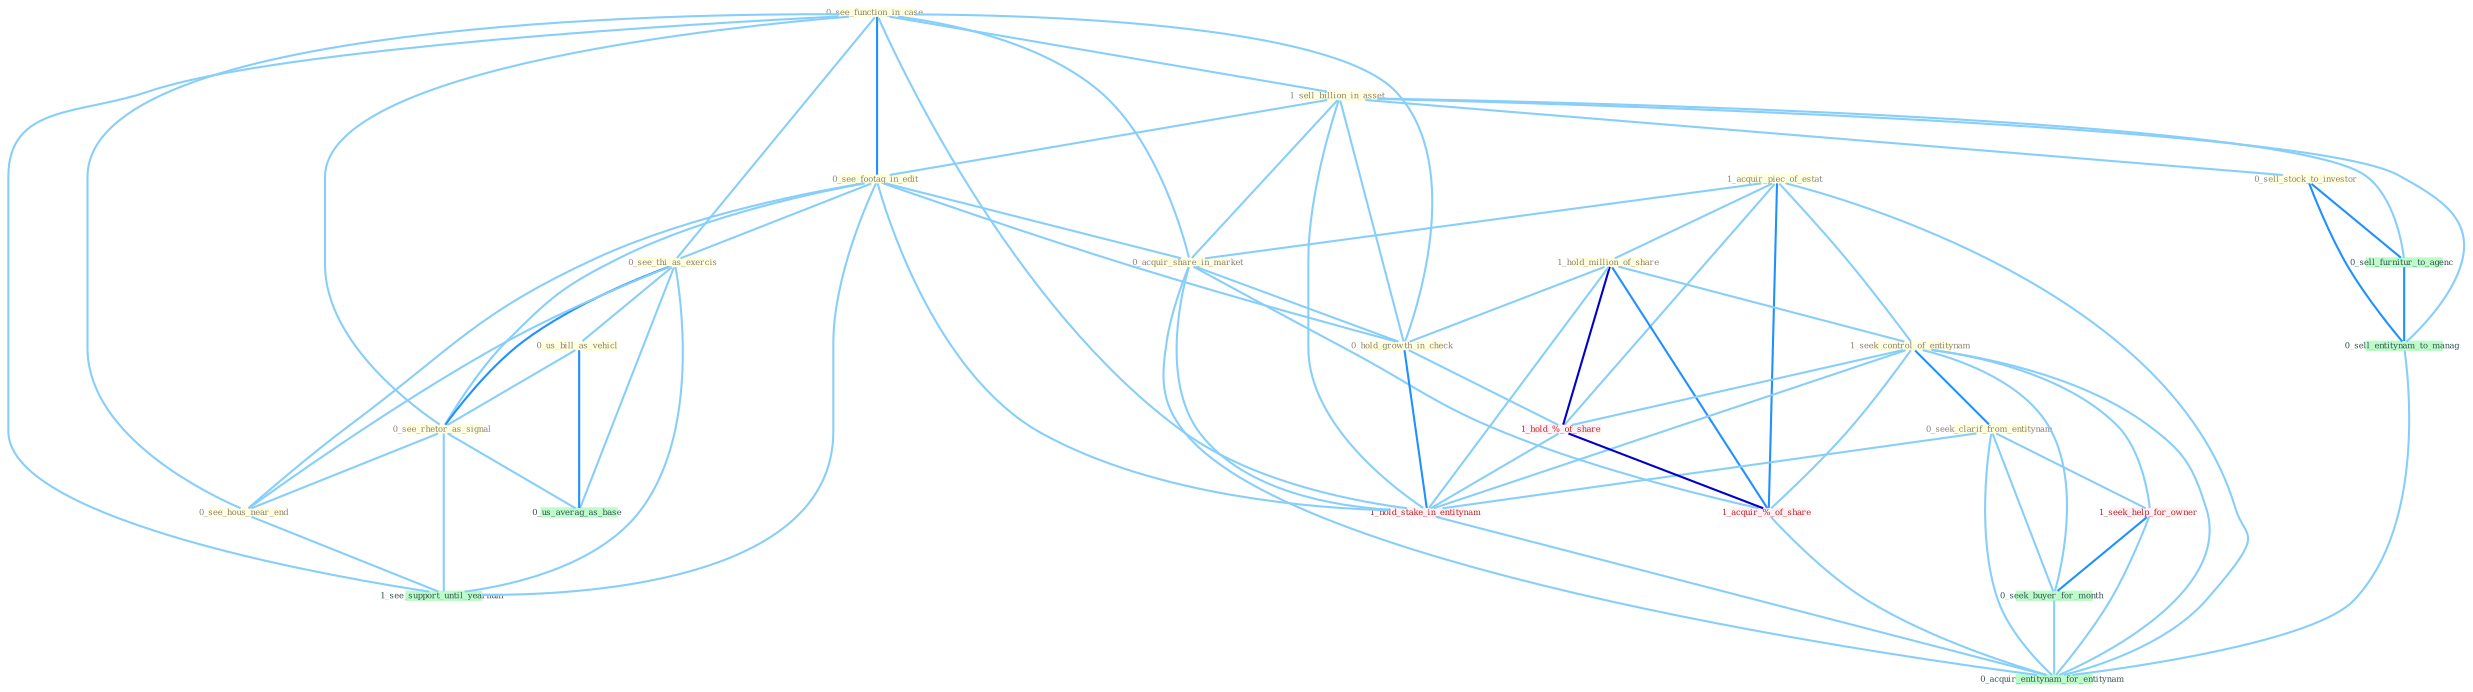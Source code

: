 Graph G{ 
    node
    [shape=polygon,style=filled,width=.5,height=.06,color="#BDFCC9",fixedsize=true,fontsize=4,
    fontcolor="#2f4f4f"];
    {node
    [color="#ffffe0", fontcolor="#8b7d6b"] "0_see_function_in_case " "1_sell_billion_in_asset " "1_acquir_piec_of_estat " "1_hold_million_of_share " "1_seek_control_of_entitynam " "0_see_footag_in_edit " "0_see_thi_as_exercis " "0_sell_stock_to_investor " "0_acquir_share_in_market " "0_us_bill_as_vehicl " "0_see_rhetor_as_signal " "0_hold_growth_in_check " "0_see_hous_near_end " "0_seek_clarif_from_entitynam "}
{node [color="#fff0f5", fontcolor="#b22222"] "1_hold_%_of_share " "1_hold_stake_in_entitynam " "1_seek_help_for_owner " "1_acquir_%_of_share "}
edge [color="#B0E2FF"];

	"0_see_function_in_case " -- "1_sell_billion_in_asset " [w="1", color="#87cefa" ];
	"0_see_function_in_case " -- "0_see_footag_in_edit " [w="2", color="#1e90ff" , len=0.8];
	"0_see_function_in_case " -- "0_see_thi_as_exercis " [w="1", color="#87cefa" ];
	"0_see_function_in_case " -- "0_acquir_share_in_market " [w="1", color="#87cefa" ];
	"0_see_function_in_case " -- "0_see_rhetor_as_signal " [w="1", color="#87cefa" ];
	"0_see_function_in_case " -- "0_hold_growth_in_check " [w="1", color="#87cefa" ];
	"0_see_function_in_case " -- "0_see_hous_near_end " [w="1", color="#87cefa" ];
	"0_see_function_in_case " -- "1_hold_stake_in_entitynam " [w="1", color="#87cefa" ];
	"0_see_function_in_case " -- "1_see_support_until_yearnum " [w="1", color="#87cefa" ];
	"1_sell_billion_in_asset " -- "0_see_footag_in_edit " [w="1", color="#87cefa" ];
	"1_sell_billion_in_asset " -- "0_sell_stock_to_investor " [w="1", color="#87cefa" ];
	"1_sell_billion_in_asset " -- "0_acquir_share_in_market " [w="1", color="#87cefa" ];
	"1_sell_billion_in_asset " -- "0_hold_growth_in_check " [w="1", color="#87cefa" ];
	"1_sell_billion_in_asset " -- "1_hold_stake_in_entitynam " [w="1", color="#87cefa" ];
	"1_sell_billion_in_asset " -- "0_sell_furnitur_to_agenc " [w="1", color="#87cefa" ];
	"1_sell_billion_in_asset " -- "0_sell_entitynam_to_manag " [w="1", color="#87cefa" ];
	"1_acquir_piec_of_estat " -- "1_hold_million_of_share " [w="1", color="#87cefa" ];
	"1_acquir_piec_of_estat " -- "1_seek_control_of_entitynam " [w="1", color="#87cefa" ];
	"1_acquir_piec_of_estat " -- "0_acquir_share_in_market " [w="1", color="#87cefa" ];
	"1_acquir_piec_of_estat " -- "1_hold_%_of_share " [w="1", color="#87cefa" ];
	"1_acquir_piec_of_estat " -- "1_acquir_%_of_share " [w="2", color="#1e90ff" , len=0.8];
	"1_acquir_piec_of_estat " -- "0_acquir_entitynam_for_entitynam " [w="1", color="#87cefa" ];
	"1_hold_million_of_share " -- "1_seek_control_of_entitynam " [w="1", color="#87cefa" ];
	"1_hold_million_of_share " -- "0_hold_growth_in_check " [w="1", color="#87cefa" ];
	"1_hold_million_of_share " -- "1_hold_%_of_share " [w="3", color="#0000cd" , len=0.6];
	"1_hold_million_of_share " -- "1_hold_stake_in_entitynam " [w="1", color="#87cefa" ];
	"1_hold_million_of_share " -- "1_acquir_%_of_share " [w="2", color="#1e90ff" , len=0.8];
	"1_seek_control_of_entitynam " -- "0_seek_clarif_from_entitynam " [w="2", color="#1e90ff" , len=0.8];
	"1_seek_control_of_entitynam " -- "1_hold_%_of_share " [w="1", color="#87cefa" ];
	"1_seek_control_of_entitynam " -- "1_hold_stake_in_entitynam " [w="1", color="#87cefa" ];
	"1_seek_control_of_entitynam " -- "1_seek_help_for_owner " [w="1", color="#87cefa" ];
	"1_seek_control_of_entitynam " -- "0_seek_buyer_for_month " [w="1", color="#87cefa" ];
	"1_seek_control_of_entitynam " -- "1_acquir_%_of_share " [w="1", color="#87cefa" ];
	"1_seek_control_of_entitynam " -- "0_acquir_entitynam_for_entitynam " [w="1", color="#87cefa" ];
	"0_see_footag_in_edit " -- "0_see_thi_as_exercis " [w="1", color="#87cefa" ];
	"0_see_footag_in_edit " -- "0_acquir_share_in_market " [w="1", color="#87cefa" ];
	"0_see_footag_in_edit " -- "0_see_rhetor_as_signal " [w="1", color="#87cefa" ];
	"0_see_footag_in_edit " -- "0_hold_growth_in_check " [w="1", color="#87cefa" ];
	"0_see_footag_in_edit " -- "0_see_hous_near_end " [w="1", color="#87cefa" ];
	"0_see_footag_in_edit " -- "1_hold_stake_in_entitynam " [w="1", color="#87cefa" ];
	"0_see_footag_in_edit " -- "1_see_support_until_yearnum " [w="1", color="#87cefa" ];
	"0_see_thi_as_exercis " -- "0_us_bill_as_vehicl " [w="1", color="#87cefa" ];
	"0_see_thi_as_exercis " -- "0_see_rhetor_as_signal " [w="2", color="#1e90ff" , len=0.8];
	"0_see_thi_as_exercis " -- "0_see_hous_near_end " [w="1", color="#87cefa" ];
	"0_see_thi_as_exercis " -- "1_see_support_until_yearnum " [w="1", color="#87cefa" ];
	"0_see_thi_as_exercis " -- "0_us_averag_as_base " [w="1", color="#87cefa" ];
	"0_sell_stock_to_investor " -- "0_sell_furnitur_to_agenc " [w="2", color="#1e90ff" , len=0.8];
	"0_sell_stock_to_investor " -- "0_sell_entitynam_to_manag " [w="2", color="#1e90ff" , len=0.8];
	"0_acquir_share_in_market " -- "0_hold_growth_in_check " [w="1", color="#87cefa" ];
	"0_acquir_share_in_market " -- "1_hold_stake_in_entitynam " [w="1", color="#87cefa" ];
	"0_acquir_share_in_market " -- "1_acquir_%_of_share " [w="1", color="#87cefa" ];
	"0_acquir_share_in_market " -- "0_acquir_entitynam_for_entitynam " [w="1", color="#87cefa" ];
	"0_us_bill_as_vehicl " -- "0_see_rhetor_as_signal " [w="1", color="#87cefa" ];
	"0_us_bill_as_vehicl " -- "0_us_averag_as_base " [w="2", color="#1e90ff" , len=0.8];
	"0_see_rhetor_as_signal " -- "0_see_hous_near_end " [w="1", color="#87cefa" ];
	"0_see_rhetor_as_signal " -- "1_see_support_until_yearnum " [w="1", color="#87cefa" ];
	"0_see_rhetor_as_signal " -- "0_us_averag_as_base " [w="1", color="#87cefa" ];
	"0_hold_growth_in_check " -- "1_hold_%_of_share " [w="1", color="#87cefa" ];
	"0_hold_growth_in_check " -- "1_hold_stake_in_entitynam " [w="2", color="#1e90ff" , len=0.8];
	"0_see_hous_near_end " -- "1_see_support_until_yearnum " [w="1", color="#87cefa" ];
	"0_seek_clarif_from_entitynam " -- "1_hold_stake_in_entitynam " [w="1", color="#87cefa" ];
	"0_seek_clarif_from_entitynam " -- "1_seek_help_for_owner " [w="1", color="#87cefa" ];
	"0_seek_clarif_from_entitynam " -- "0_seek_buyer_for_month " [w="1", color="#87cefa" ];
	"0_seek_clarif_from_entitynam " -- "0_acquir_entitynam_for_entitynam " [w="1", color="#87cefa" ];
	"1_hold_%_of_share " -- "1_hold_stake_in_entitynam " [w="1", color="#87cefa" ];
	"1_hold_%_of_share " -- "1_acquir_%_of_share " [w="3", color="#0000cd" , len=0.6];
	"1_hold_stake_in_entitynam " -- "0_acquir_entitynam_for_entitynam " [w="1", color="#87cefa" ];
	"1_seek_help_for_owner " -- "0_seek_buyer_for_month " [w="2", color="#1e90ff" , len=0.8];
	"1_seek_help_for_owner " -- "0_acquir_entitynam_for_entitynam " [w="1", color="#87cefa" ];
	"0_seek_buyer_for_month " -- "0_acquir_entitynam_for_entitynam " [w="1", color="#87cefa" ];
	"1_acquir_%_of_share " -- "0_acquir_entitynam_for_entitynam " [w="1", color="#87cefa" ];
	"0_sell_furnitur_to_agenc " -- "0_sell_entitynam_to_manag " [w="2", color="#1e90ff" , len=0.8];
	"0_sell_entitynam_to_manag " -- "0_acquir_entitynam_for_entitynam " [w="1", color="#87cefa" ];
}